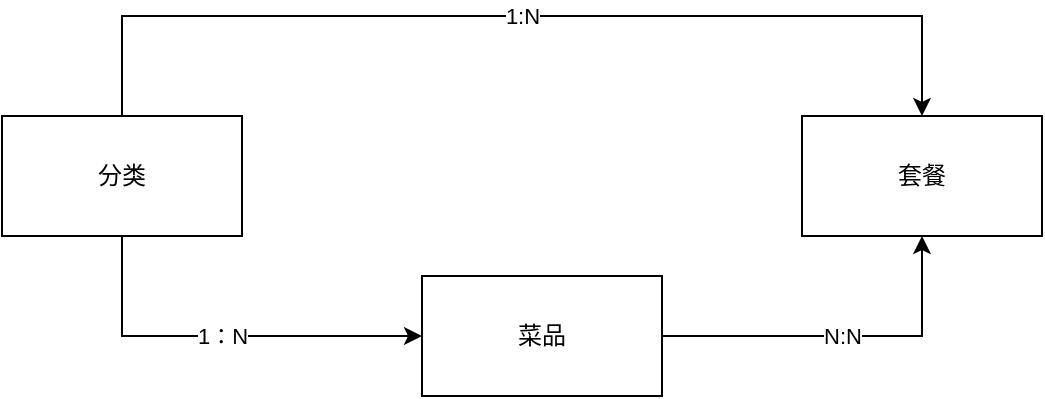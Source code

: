 <mxfile version="21.1.4" type="github">
  <diagram name="第 1 页" id="XqJxerGPXBXcWxKm4Jtv">
    <mxGraphModel dx="1505" dy="957" grid="1" gridSize="10" guides="1" tooltips="1" connect="1" arrows="1" fold="1" page="1" pageScale="1" pageWidth="827" pageHeight="1169" math="0" shadow="0">
      <root>
        <mxCell id="0" />
        <mxCell id="1" parent="0" />
        <mxCell id="YbwlwojubBIidqGpG4-q-3" value="1：N" style="edgeStyle=orthogonalEdgeStyle;rounded=0;orthogonalLoop=1;jettySize=auto;html=1;entryX=0;entryY=0.5;entryDx=0;entryDy=0;exitX=0.5;exitY=1;exitDx=0;exitDy=0;" edge="1" parent="1" source="YbwlwojubBIidqGpG4-q-1" target="YbwlwojubBIidqGpG4-q-2">
          <mxGeometry relative="1" as="geometry">
            <mxPoint x="250" y="400" as="sourcePoint" />
            <mxPoint x="330" y="400" as="targetPoint" />
          </mxGeometry>
        </mxCell>
        <mxCell id="YbwlwojubBIidqGpG4-q-6" value="1:N" style="edgeStyle=orthogonalEdgeStyle;rounded=0;orthogonalLoop=1;jettySize=auto;html=1;exitX=0.5;exitY=0;exitDx=0;exitDy=0;entryX=0.5;entryY=0;entryDx=0;entryDy=0;" edge="1" parent="1" source="YbwlwojubBIidqGpG4-q-1" target="YbwlwojubBIidqGpG4-q-4">
          <mxGeometry relative="1" as="geometry">
            <Array as="points">
              <mxPoint x="190" y="320" />
              <mxPoint x="590" y="320" />
            </Array>
          </mxGeometry>
        </mxCell>
        <mxCell id="YbwlwojubBIidqGpG4-q-1" value="分类" style="rounded=0;whiteSpace=wrap;html=1;" vertex="1" parent="1">
          <mxGeometry x="130" y="370" width="120" height="60" as="geometry" />
        </mxCell>
        <mxCell id="YbwlwojubBIidqGpG4-q-5" value="N:N" style="edgeStyle=orthogonalEdgeStyle;rounded=0;orthogonalLoop=1;jettySize=auto;html=1;" edge="1" parent="1" source="YbwlwojubBIidqGpG4-q-2" target="YbwlwojubBIidqGpG4-q-4">
          <mxGeometry relative="1" as="geometry" />
        </mxCell>
        <mxCell id="YbwlwojubBIidqGpG4-q-2" value="菜品" style="rounded=0;whiteSpace=wrap;html=1;" vertex="1" parent="1">
          <mxGeometry x="340" y="450" width="120" height="60" as="geometry" />
        </mxCell>
        <mxCell id="YbwlwojubBIidqGpG4-q-4" value="套餐" style="rounded=0;whiteSpace=wrap;html=1;" vertex="1" parent="1">
          <mxGeometry x="530" y="370" width="120" height="60" as="geometry" />
        </mxCell>
      </root>
    </mxGraphModel>
  </diagram>
</mxfile>
